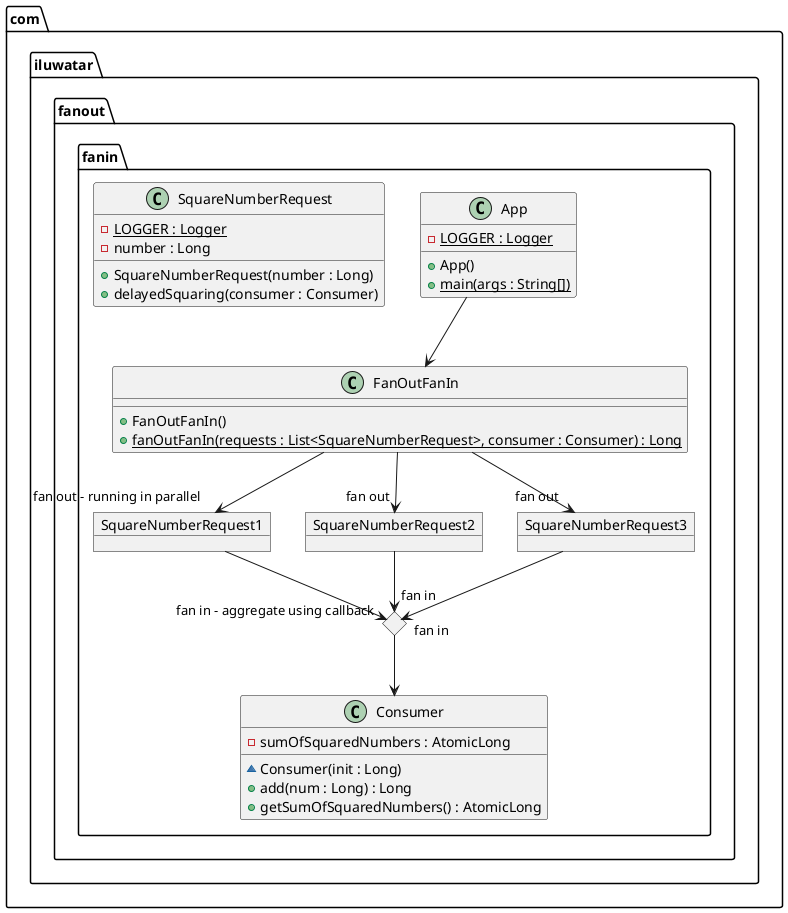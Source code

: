 @startuml
package com.iluwatar.fanout.fanin {
  class App {
    - LOGGER : Logger {static}
    + App()
    + main(args : String[]) {static}
  }
  class Consumer {
    - sumOfSquaredNumbers : AtomicLong
    ~ Consumer(init : Long)
    + add(num : Long) : Long
    + getSumOfSquaredNumbers() : AtomicLong
  }
  class FanOutFanIn {
    + FanOutFanIn()
    + fanOutFanIn(requests : List<SquareNumberRequest>, consumer : Consumer) : Long {static}
  }
  class SquareNumberRequest {
    - LOGGER : Logger {static}
    - number : Long
    + SquareNumberRequest(number : Long)
    + delayedSquaring(consumer : Consumer)
  }

  object SquareNumberRequest1
  object SquareNumberRequest2
  object SquareNumberRequest3
  diamond dia
}

App --> FanOutFanIn
FanOutFanIn --> "fan out - running in parallel" SquareNumberRequest1
FanOutFanIn --> "fan out" SquareNumberRequest2
FanOutFanIn --> "fan out" SquareNumberRequest3
SquareNumberRequest1 --> "fan in - aggregate using callback" dia
SquareNumberRequest2 --> "fan in" dia
SquareNumberRequest3 --> "fan in" dia
dia --> Consumer
@enduml